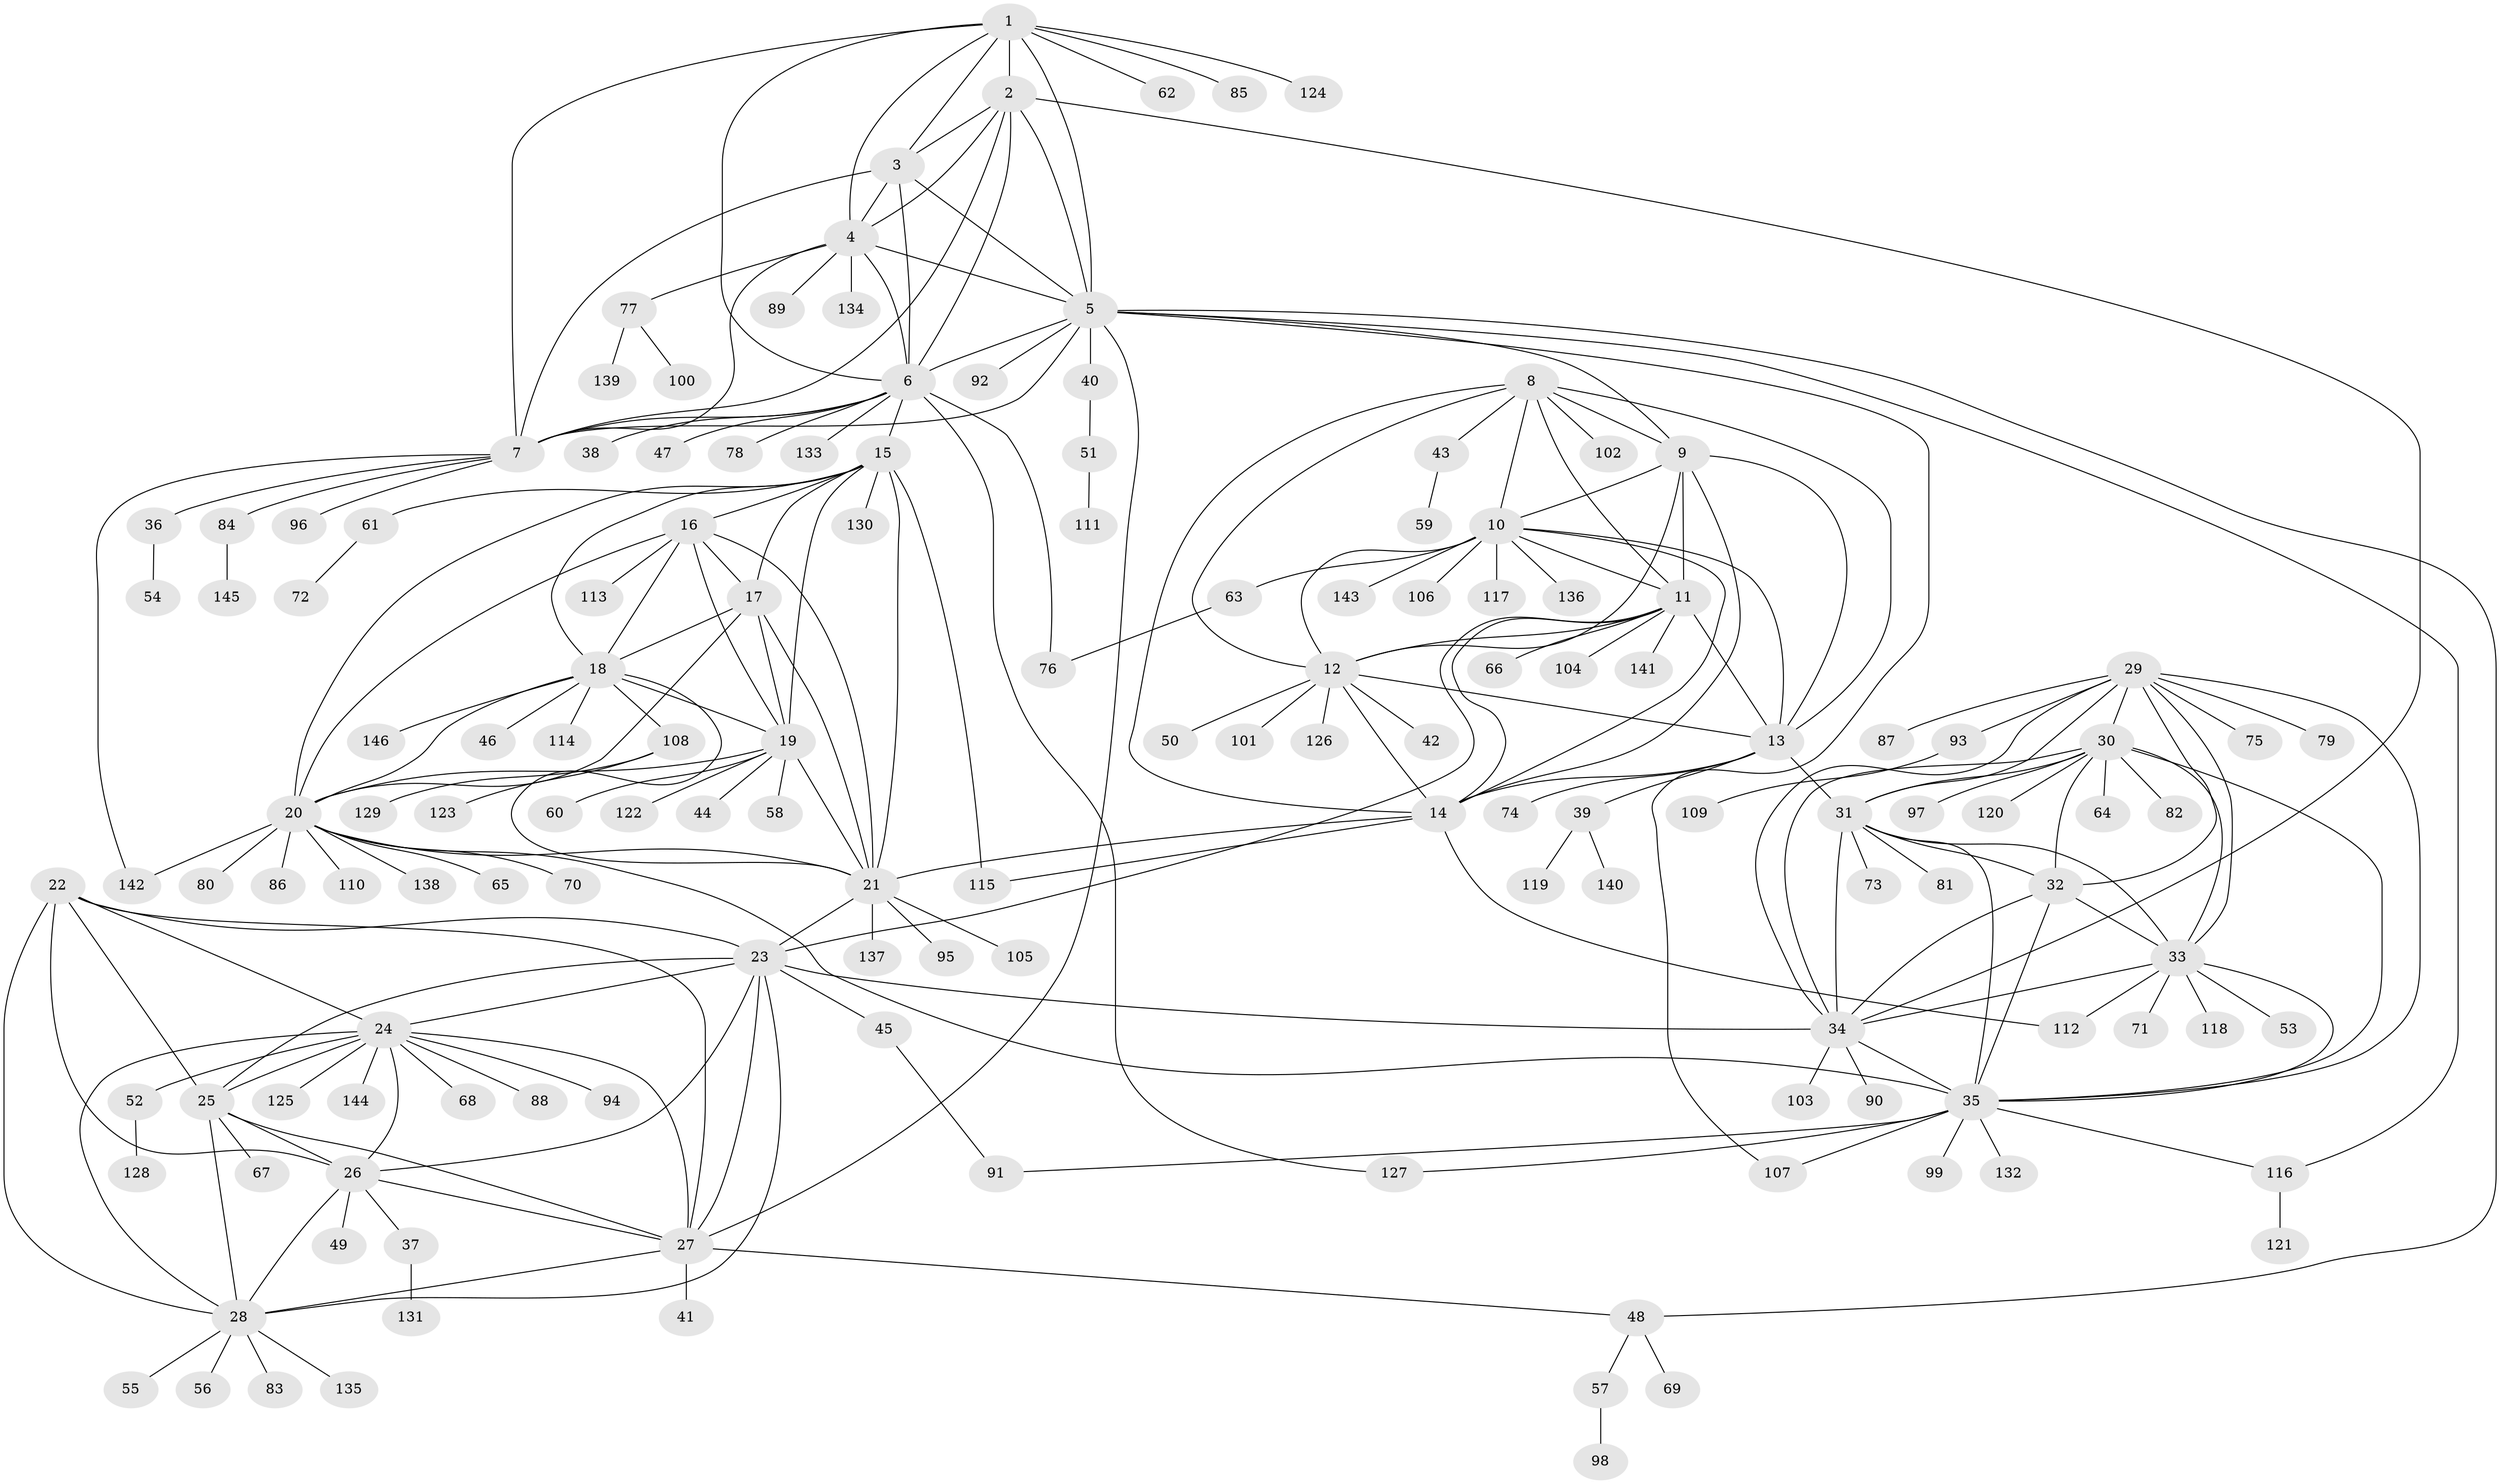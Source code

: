 // coarse degree distribution, {7: 0.05172413793103448, 6: 0.034482758620689655, 5: 0.017241379310344827, 12: 0.05172413793103448, 11: 0.008620689655172414, 9: 0.034482758620689655, 8: 0.017241379310344827, 10: 0.017241379310344827, 2: 0.1206896551724138, 1: 0.646551724137931}
// Generated by graph-tools (version 1.1) at 2025/42/03/06/25 10:42:10]
// undirected, 146 vertices, 235 edges
graph export_dot {
graph [start="1"]
  node [color=gray90,style=filled];
  1;
  2;
  3;
  4;
  5;
  6;
  7;
  8;
  9;
  10;
  11;
  12;
  13;
  14;
  15;
  16;
  17;
  18;
  19;
  20;
  21;
  22;
  23;
  24;
  25;
  26;
  27;
  28;
  29;
  30;
  31;
  32;
  33;
  34;
  35;
  36;
  37;
  38;
  39;
  40;
  41;
  42;
  43;
  44;
  45;
  46;
  47;
  48;
  49;
  50;
  51;
  52;
  53;
  54;
  55;
  56;
  57;
  58;
  59;
  60;
  61;
  62;
  63;
  64;
  65;
  66;
  67;
  68;
  69;
  70;
  71;
  72;
  73;
  74;
  75;
  76;
  77;
  78;
  79;
  80;
  81;
  82;
  83;
  84;
  85;
  86;
  87;
  88;
  89;
  90;
  91;
  92;
  93;
  94;
  95;
  96;
  97;
  98;
  99;
  100;
  101;
  102;
  103;
  104;
  105;
  106;
  107;
  108;
  109;
  110;
  111;
  112;
  113;
  114;
  115;
  116;
  117;
  118;
  119;
  120;
  121;
  122;
  123;
  124;
  125;
  126;
  127;
  128;
  129;
  130;
  131;
  132;
  133;
  134;
  135;
  136;
  137;
  138;
  139;
  140;
  141;
  142;
  143;
  144;
  145;
  146;
  1 -- 2;
  1 -- 3;
  1 -- 4;
  1 -- 5;
  1 -- 6;
  1 -- 7;
  1 -- 62;
  1 -- 85;
  1 -- 124;
  2 -- 3;
  2 -- 4;
  2 -- 5;
  2 -- 6;
  2 -- 7;
  2 -- 34;
  3 -- 4;
  3 -- 5;
  3 -- 6;
  3 -- 7;
  4 -- 5;
  4 -- 6;
  4 -- 7;
  4 -- 77;
  4 -- 89;
  4 -- 134;
  5 -- 6;
  5 -- 7;
  5 -- 9;
  5 -- 27;
  5 -- 40;
  5 -- 48;
  5 -- 92;
  5 -- 107;
  5 -- 116;
  6 -- 7;
  6 -- 15;
  6 -- 38;
  6 -- 47;
  6 -- 76;
  6 -- 78;
  6 -- 127;
  6 -- 133;
  7 -- 36;
  7 -- 84;
  7 -- 96;
  7 -- 142;
  8 -- 9;
  8 -- 10;
  8 -- 11;
  8 -- 12;
  8 -- 13;
  8 -- 14;
  8 -- 43;
  8 -- 102;
  9 -- 10;
  9 -- 11;
  9 -- 12;
  9 -- 13;
  9 -- 14;
  10 -- 11;
  10 -- 12;
  10 -- 13;
  10 -- 14;
  10 -- 63;
  10 -- 106;
  10 -- 117;
  10 -- 136;
  10 -- 143;
  11 -- 12;
  11 -- 13;
  11 -- 14;
  11 -- 23;
  11 -- 66;
  11 -- 104;
  11 -- 141;
  12 -- 13;
  12 -- 14;
  12 -- 42;
  12 -- 50;
  12 -- 101;
  12 -- 126;
  13 -- 14;
  13 -- 31;
  13 -- 39;
  13 -- 74;
  14 -- 21;
  14 -- 112;
  14 -- 115;
  15 -- 16;
  15 -- 17;
  15 -- 18;
  15 -- 19;
  15 -- 20;
  15 -- 21;
  15 -- 61;
  15 -- 115;
  15 -- 130;
  16 -- 17;
  16 -- 18;
  16 -- 19;
  16 -- 20;
  16 -- 21;
  16 -- 113;
  17 -- 18;
  17 -- 19;
  17 -- 20;
  17 -- 21;
  18 -- 19;
  18 -- 20;
  18 -- 21;
  18 -- 46;
  18 -- 108;
  18 -- 114;
  18 -- 146;
  19 -- 20;
  19 -- 21;
  19 -- 44;
  19 -- 58;
  19 -- 60;
  19 -- 122;
  20 -- 21;
  20 -- 35;
  20 -- 65;
  20 -- 70;
  20 -- 80;
  20 -- 86;
  20 -- 110;
  20 -- 138;
  20 -- 142;
  21 -- 23;
  21 -- 95;
  21 -- 105;
  21 -- 137;
  22 -- 23;
  22 -- 24;
  22 -- 25;
  22 -- 26;
  22 -- 27;
  22 -- 28;
  23 -- 24;
  23 -- 25;
  23 -- 26;
  23 -- 27;
  23 -- 28;
  23 -- 34;
  23 -- 45;
  24 -- 25;
  24 -- 26;
  24 -- 27;
  24 -- 28;
  24 -- 52;
  24 -- 68;
  24 -- 88;
  24 -- 94;
  24 -- 125;
  24 -- 144;
  25 -- 26;
  25 -- 27;
  25 -- 28;
  25 -- 67;
  26 -- 27;
  26 -- 28;
  26 -- 37;
  26 -- 49;
  27 -- 28;
  27 -- 41;
  27 -- 48;
  28 -- 55;
  28 -- 56;
  28 -- 83;
  28 -- 135;
  29 -- 30;
  29 -- 31;
  29 -- 32;
  29 -- 33;
  29 -- 34;
  29 -- 35;
  29 -- 75;
  29 -- 79;
  29 -- 87;
  29 -- 93;
  30 -- 31;
  30 -- 32;
  30 -- 33;
  30 -- 34;
  30 -- 35;
  30 -- 64;
  30 -- 82;
  30 -- 97;
  30 -- 120;
  31 -- 32;
  31 -- 33;
  31 -- 34;
  31 -- 35;
  31 -- 73;
  31 -- 81;
  32 -- 33;
  32 -- 34;
  32 -- 35;
  33 -- 34;
  33 -- 35;
  33 -- 53;
  33 -- 71;
  33 -- 112;
  33 -- 118;
  34 -- 35;
  34 -- 90;
  34 -- 103;
  35 -- 91;
  35 -- 99;
  35 -- 107;
  35 -- 116;
  35 -- 127;
  35 -- 132;
  36 -- 54;
  37 -- 131;
  39 -- 119;
  39 -- 140;
  40 -- 51;
  43 -- 59;
  45 -- 91;
  48 -- 57;
  48 -- 69;
  51 -- 111;
  52 -- 128;
  57 -- 98;
  61 -- 72;
  63 -- 76;
  77 -- 100;
  77 -- 139;
  84 -- 145;
  93 -- 109;
  108 -- 123;
  108 -- 129;
  116 -- 121;
}

